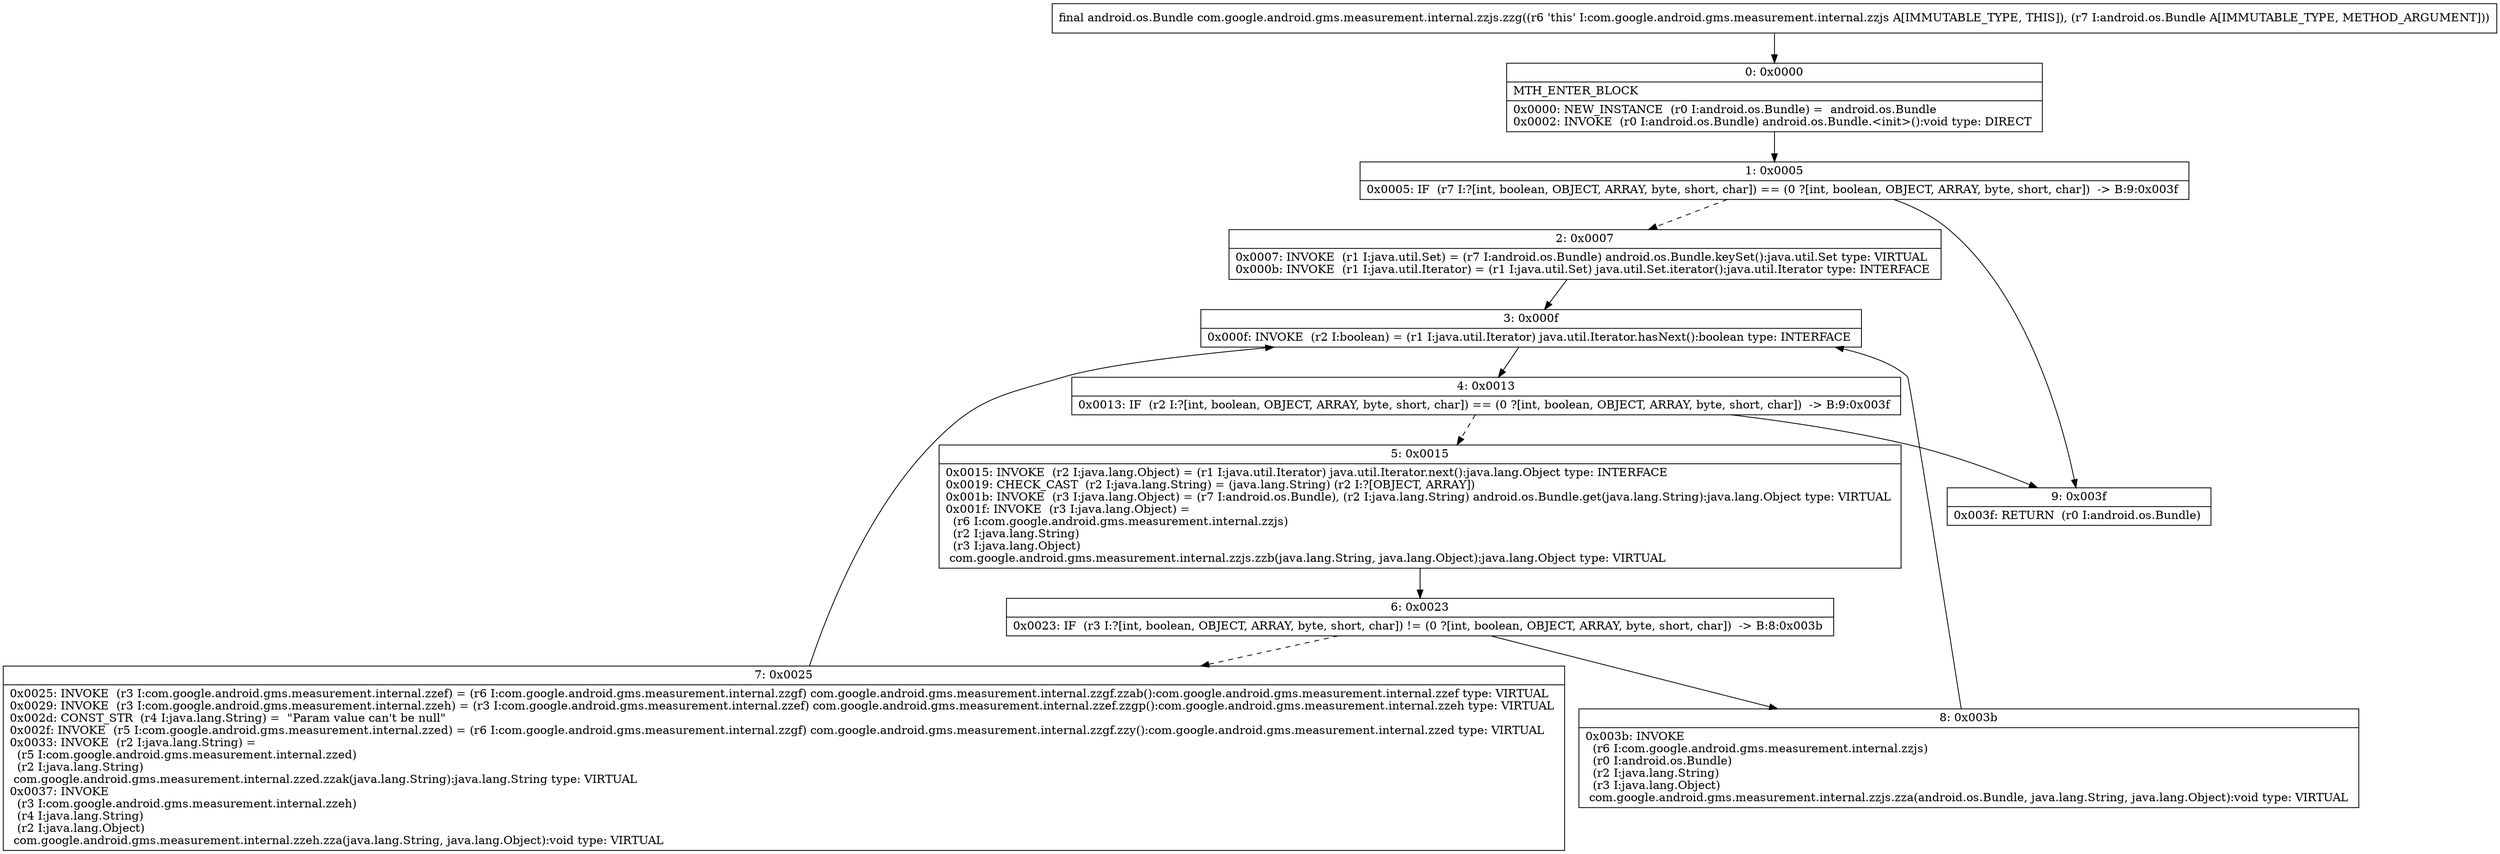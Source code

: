 digraph "CFG forcom.google.android.gms.measurement.internal.zzjs.zzg(Landroid\/os\/Bundle;)Landroid\/os\/Bundle;" {
Node_0 [shape=record,label="{0\:\ 0x0000|MTH_ENTER_BLOCK\l|0x0000: NEW_INSTANCE  (r0 I:android.os.Bundle) =  android.os.Bundle \l0x0002: INVOKE  (r0 I:android.os.Bundle) android.os.Bundle.\<init\>():void type: DIRECT \l}"];
Node_1 [shape=record,label="{1\:\ 0x0005|0x0005: IF  (r7 I:?[int, boolean, OBJECT, ARRAY, byte, short, char]) == (0 ?[int, boolean, OBJECT, ARRAY, byte, short, char])  \-\> B:9:0x003f \l}"];
Node_2 [shape=record,label="{2\:\ 0x0007|0x0007: INVOKE  (r1 I:java.util.Set) = (r7 I:android.os.Bundle) android.os.Bundle.keySet():java.util.Set type: VIRTUAL \l0x000b: INVOKE  (r1 I:java.util.Iterator) = (r1 I:java.util.Set) java.util.Set.iterator():java.util.Iterator type: INTERFACE \l}"];
Node_3 [shape=record,label="{3\:\ 0x000f|0x000f: INVOKE  (r2 I:boolean) = (r1 I:java.util.Iterator) java.util.Iterator.hasNext():boolean type: INTERFACE \l}"];
Node_4 [shape=record,label="{4\:\ 0x0013|0x0013: IF  (r2 I:?[int, boolean, OBJECT, ARRAY, byte, short, char]) == (0 ?[int, boolean, OBJECT, ARRAY, byte, short, char])  \-\> B:9:0x003f \l}"];
Node_5 [shape=record,label="{5\:\ 0x0015|0x0015: INVOKE  (r2 I:java.lang.Object) = (r1 I:java.util.Iterator) java.util.Iterator.next():java.lang.Object type: INTERFACE \l0x0019: CHECK_CAST  (r2 I:java.lang.String) = (java.lang.String) (r2 I:?[OBJECT, ARRAY]) \l0x001b: INVOKE  (r3 I:java.lang.Object) = (r7 I:android.os.Bundle), (r2 I:java.lang.String) android.os.Bundle.get(java.lang.String):java.lang.Object type: VIRTUAL \l0x001f: INVOKE  (r3 I:java.lang.Object) = \l  (r6 I:com.google.android.gms.measurement.internal.zzjs)\l  (r2 I:java.lang.String)\l  (r3 I:java.lang.Object)\l com.google.android.gms.measurement.internal.zzjs.zzb(java.lang.String, java.lang.Object):java.lang.Object type: VIRTUAL \l}"];
Node_6 [shape=record,label="{6\:\ 0x0023|0x0023: IF  (r3 I:?[int, boolean, OBJECT, ARRAY, byte, short, char]) != (0 ?[int, boolean, OBJECT, ARRAY, byte, short, char])  \-\> B:8:0x003b \l}"];
Node_7 [shape=record,label="{7\:\ 0x0025|0x0025: INVOKE  (r3 I:com.google.android.gms.measurement.internal.zzef) = (r6 I:com.google.android.gms.measurement.internal.zzgf) com.google.android.gms.measurement.internal.zzgf.zzab():com.google.android.gms.measurement.internal.zzef type: VIRTUAL \l0x0029: INVOKE  (r3 I:com.google.android.gms.measurement.internal.zzeh) = (r3 I:com.google.android.gms.measurement.internal.zzef) com.google.android.gms.measurement.internal.zzef.zzgp():com.google.android.gms.measurement.internal.zzeh type: VIRTUAL \l0x002d: CONST_STR  (r4 I:java.lang.String) =  \"Param value can't be null\" \l0x002f: INVOKE  (r5 I:com.google.android.gms.measurement.internal.zzed) = (r6 I:com.google.android.gms.measurement.internal.zzgf) com.google.android.gms.measurement.internal.zzgf.zzy():com.google.android.gms.measurement.internal.zzed type: VIRTUAL \l0x0033: INVOKE  (r2 I:java.lang.String) = \l  (r5 I:com.google.android.gms.measurement.internal.zzed)\l  (r2 I:java.lang.String)\l com.google.android.gms.measurement.internal.zzed.zzak(java.lang.String):java.lang.String type: VIRTUAL \l0x0037: INVOKE  \l  (r3 I:com.google.android.gms.measurement.internal.zzeh)\l  (r4 I:java.lang.String)\l  (r2 I:java.lang.Object)\l com.google.android.gms.measurement.internal.zzeh.zza(java.lang.String, java.lang.Object):void type: VIRTUAL \l}"];
Node_8 [shape=record,label="{8\:\ 0x003b|0x003b: INVOKE  \l  (r6 I:com.google.android.gms.measurement.internal.zzjs)\l  (r0 I:android.os.Bundle)\l  (r2 I:java.lang.String)\l  (r3 I:java.lang.Object)\l com.google.android.gms.measurement.internal.zzjs.zza(android.os.Bundle, java.lang.String, java.lang.Object):void type: VIRTUAL \l}"];
Node_9 [shape=record,label="{9\:\ 0x003f|0x003f: RETURN  (r0 I:android.os.Bundle) \l}"];
MethodNode[shape=record,label="{final android.os.Bundle com.google.android.gms.measurement.internal.zzjs.zzg((r6 'this' I:com.google.android.gms.measurement.internal.zzjs A[IMMUTABLE_TYPE, THIS]), (r7 I:android.os.Bundle A[IMMUTABLE_TYPE, METHOD_ARGUMENT])) }"];
MethodNode -> Node_0;
Node_0 -> Node_1;
Node_1 -> Node_2[style=dashed];
Node_1 -> Node_9;
Node_2 -> Node_3;
Node_3 -> Node_4;
Node_4 -> Node_5[style=dashed];
Node_4 -> Node_9;
Node_5 -> Node_6;
Node_6 -> Node_7[style=dashed];
Node_6 -> Node_8;
Node_7 -> Node_3;
Node_8 -> Node_3;
}

